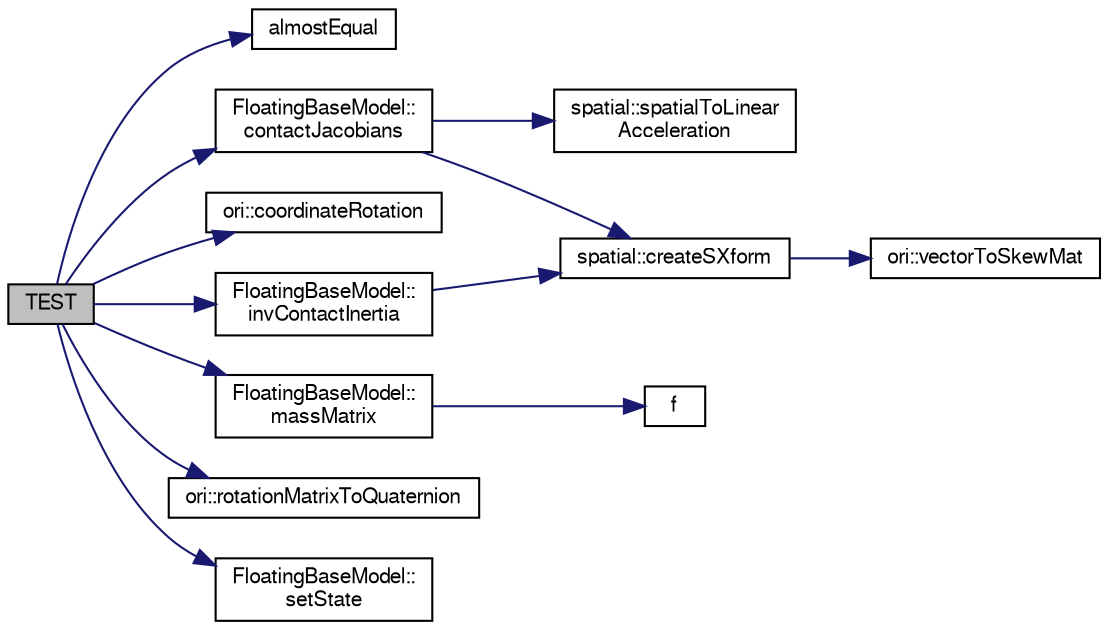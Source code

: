 digraph "TEST"
{
  edge [fontname="FreeSans",fontsize="10",labelfontname="FreeSans",labelfontsize="10"];
  node [fontname="FreeSans",fontsize="10",shape=record];
  rankdir="LR";
  Node1 [label="TEST",height=0.2,width=0.4,color="black", fillcolor="grey75", style="filled", fontcolor="black"];
  Node1 -> Node2 [color="midnightblue",fontsize="10",style="solid",fontname="FreeSans"];
  Node2 [label="almostEqual",height=0.2,width=0.4,color="black", fillcolor="white", style="filled",URL="$de/dda/_math_utilities_8h.html#aa06ec79f1e3170ea41b58ffbf35b9fb6"];
  Node1 -> Node3 [color="midnightblue",fontsize="10",style="solid",fontname="FreeSans"];
  Node3 [label="FloatingBaseModel::\lcontactJacobians",height=0.2,width=0.4,color="black", fillcolor="white", style="filled",URL="$d6/db1/class_floating_base_model.html#afca11b3f8d117a20990d309666e1a8f3"];
  Node3 -> Node4 [color="midnightblue",fontsize="10",style="solid",fontname="FreeSans"];
  Node4 [label="spatial::createSXform",height=0.2,width=0.4,color="black", fillcolor="white", style="filled",URL="$de/d1a/namespacespatial.html#ae4a2145f3028087511b4f17c0152ec83"];
  Node4 -> Node5 [color="midnightblue",fontsize="10",style="solid",fontname="FreeSans"];
  Node5 [label="ori::vectorToSkewMat",height=0.2,width=0.4,color="black", fillcolor="white", style="filled",URL="$da/d9b/namespaceori.html#a153f2a76610f0c5524da3f8bf8fa4dfa"];
  Node3 -> Node6 [color="midnightblue",fontsize="10",style="solid",fontname="FreeSans"];
  Node6 [label="spatial::spatialToLinear\lAcceleration",height=0.2,width=0.4,color="black", fillcolor="white", style="filled",URL="$de/d1a/namespacespatial.html#a13df9ec1359ecd4150251eaae0895198"];
  Node1 -> Node7 [color="midnightblue",fontsize="10",style="solid",fontname="FreeSans"];
  Node7 [label="ori::coordinateRotation",height=0.2,width=0.4,color="black", fillcolor="white", style="filled",URL="$da/d9b/namespaceori.html#a537b8d0769c03e4cd8ef2b9a9dc8a760"];
  Node1 -> Node8 [color="midnightblue",fontsize="10",style="solid",fontname="FreeSans"];
  Node8 [label="FloatingBaseModel::\linvContactInertia",height=0.2,width=0.4,color="black", fillcolor="white", style="filled",URL="$d6/db1/class_floating_base_model.html#a759338421e6adbe3a0a69e42271d43d4"];
  Node8 -> Node4 [color="midnightblue",fontsize="10",style="solid",fontname="FreeSans"];
  Node1 -> Node9 [color="midnightblue",fontsize="10",style="solid",fontname="FreeSans"];
  Node9 [label="FloatingBaseModel::\lmassMatrix",height=0.2,width=0.4,color="black", fillcolor="white", style="filled",URL="$d6/db1/class_floating_base_model.html#a73d58fada538f7d74ad94c48e5024b78"];
  Node9 -> Node10 [color="midnightblue",fontsize="10",style="solid",fontname="FreeSans"];
  Node10 [label="f",height=0.2,width=0.4,color="black", fillcolor="white", style="filled",URL="$dc/dd7/test__casadi_8cpp.html#ae20d7fba59865a21504b65cdb44cbfe5"];
  Node1 -> Node11 [color="midnightblue",fontsize="10",style="solid",fontname="FreeSans"];
  Node11 [label="ori::rotationMatrixToQuaternion",height=0.2,width=0.4,color="black", fillcolor="white", style="filled",URL="$da/d9b/namespaceori.html#a73c3872af6870d856cedd662856fcaea"];
  Node1 -> Node12 [color="midnightblue",fontsize="10",style="solid",fontname="FreeSans"];
  Node12 [label="FloatingBaseModel::\lsetState",height=0.2,width=0.4,color="black", fillcolor="white", style="filled",URL="$d6/db1/class_floating_base_model.html#a575819811abf1d4b8e527b22aead4013"];
}
